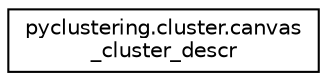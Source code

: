 digraph "Graphical Class Hierarchy"
{
 // INTERACTIVE_SVG=YES
  edge [fontname="Helvetica",fontsize="10",labelfontname="Helvetica",labelfontsize="10"];
  node [fontname="Helvetica",fontsize="10",shape=record];
  rankdir="LR";
  Node0 [label="pyclustering.cluster.canvas\l_cluster_descr",height=0.2,width=0.4,color="black", fillcolor="white", style="filled",URL="$d8/d69/classpyclustering_1_1cluster_1_1canvas__cluster__descr.html",tooltip="Description of cluster for representation on canvas. "];
}
